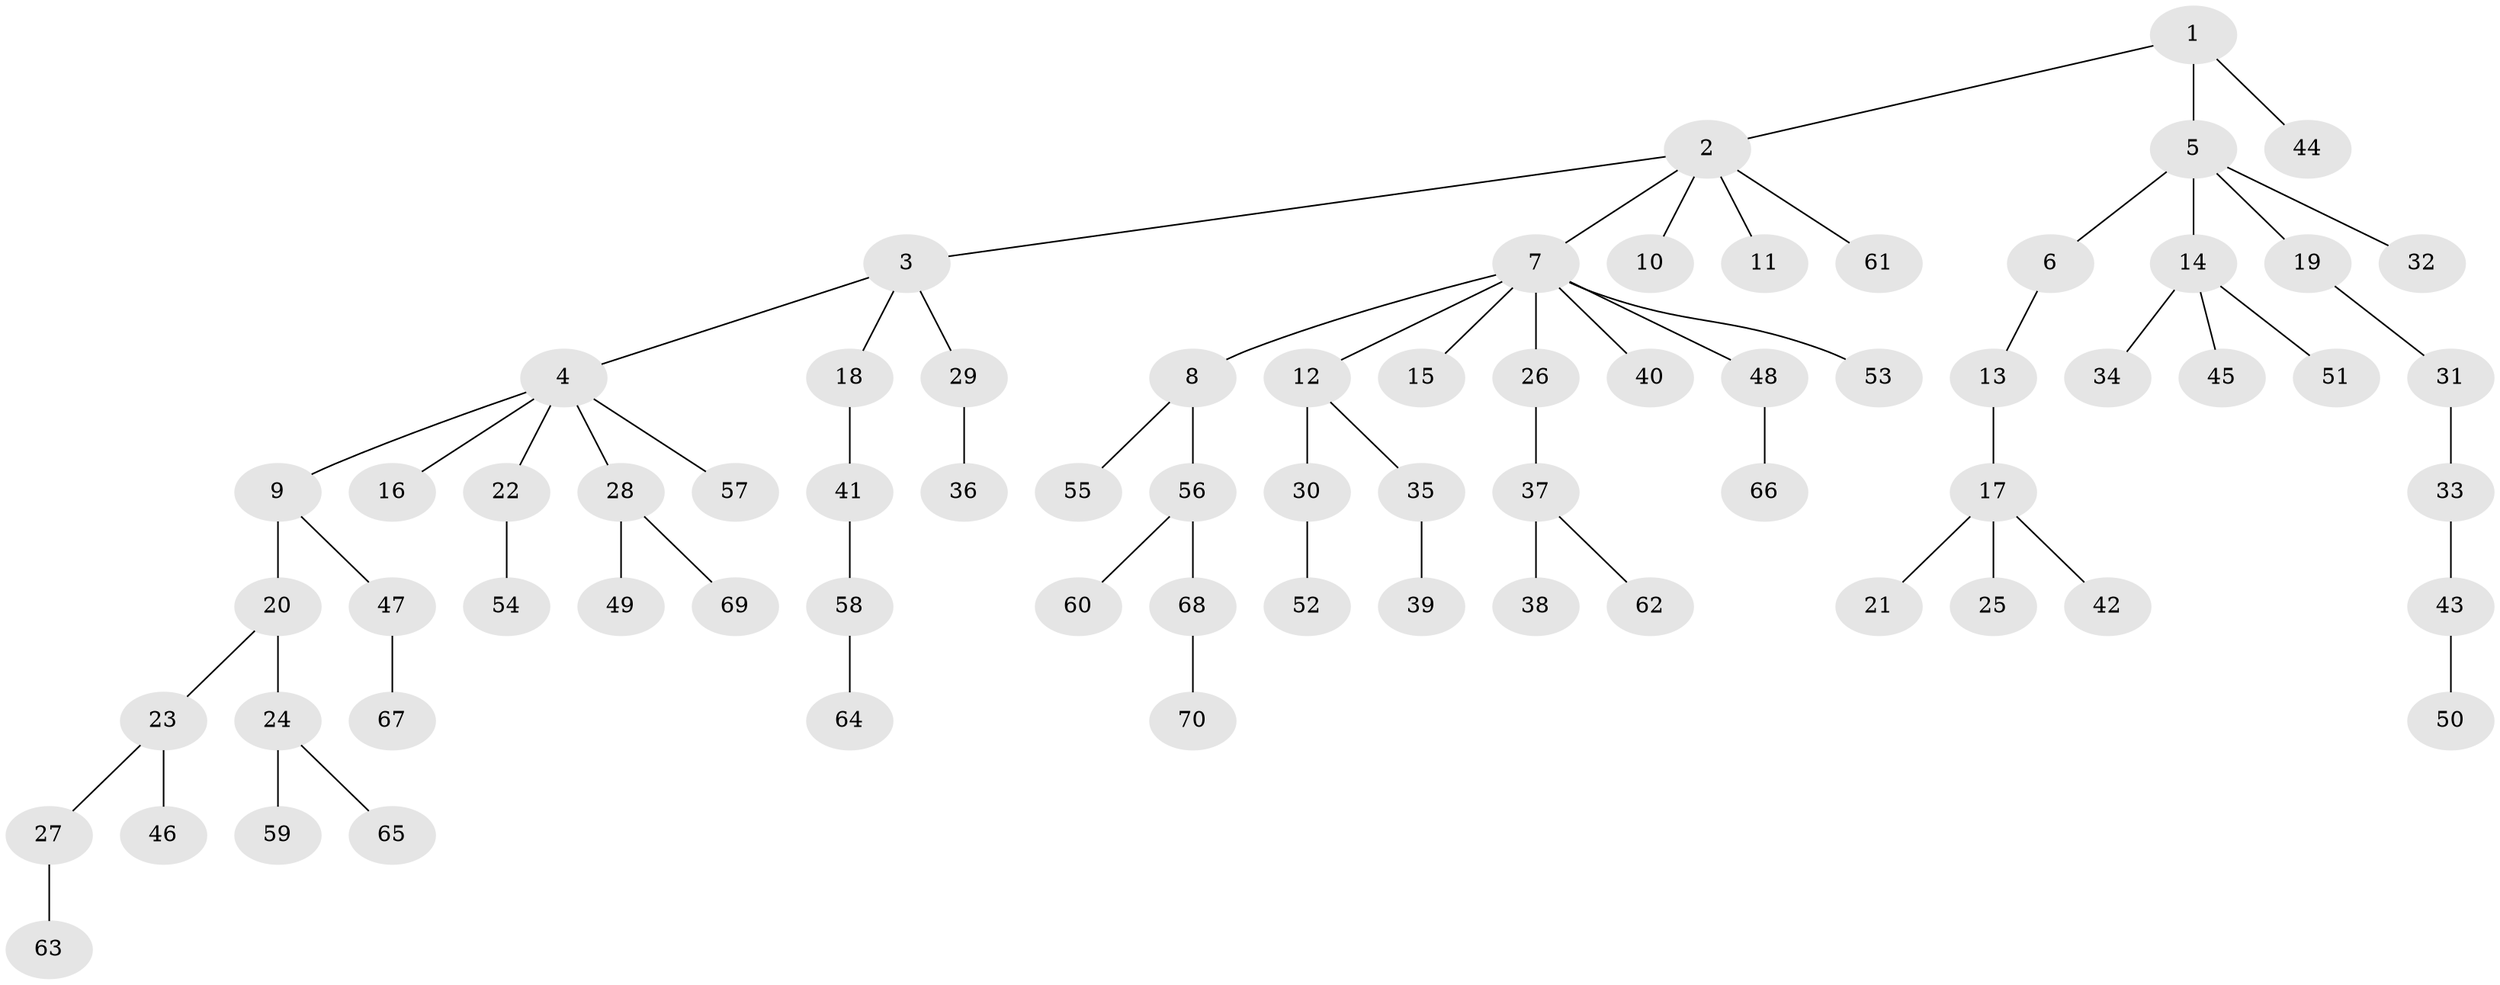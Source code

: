 // Generated by graph-tools (version 1.1) at 2025/50/03/09/25 03:50:16]
// undirected, 70 vertices, 69 edges
graph export_dot {
graph [start="1"]
  node [color=gray90,style=filled];
  1;
  2;
  3;
  4;
  5;
  6;
  7;
  8;
  9;
  10;
  11;
  12;
  13;
  14;
  15;
  16;
  17;
  18;
  19;
  20;
  21;
  22;
  23;
  24;
  25;
  26;
  27;
  28;
  29;
  30;
  31;
  32;
  33;
  34;
  35;
  36;
  37;
  38;
  39;
  40;
  41;
  42;
  43;
  44;
  45;
  46;
  47;
  48;
  49;
  50;
  51;
  52;
  53;
  54;
  55;
  56;
  57;
  58;
  59;
  60;
  61;
  62;
  63;
  64;
  65;
  66;
  67;
  68;
  69;
  70;
  1 -- 2;
  1 -- 5;
  1 -- 44;
  2 -- 3;
  2 -- 7;
  2 -- 10;
  2 -- 11;
  2 -- 61;
  3 -- 4;
  3 -- 18;
  3 -- 29;
  4 -- 9;
  4 -- 16;
  4 -- 22;
  4 -- 28;
  4 -- 57;
  5 -- 6;
  5 -- 14;
  5 -- 19;
  5 -- 32;
  6 -- 13;
  7 -- 8;
  7 -- 12;
  7 -- 15;
  7 -- 26;
  7 -- 40;
  7 -- 48;
  7 -- 53;
  8 -- 55;
  8 -- 56;
  9 -- 20;
  9 -- 47;
  12 -- 30;
  12 -- 35;
  13 -- 17;
  14 -- 34;
  14 -- 45;
  14 -- 51;
  17 -- 21;
  17 -- 25;
  17 -- 42;
  18 -- 41;
  19 -- 31;
  20 -- 23;
  20 -- 24;
  22 -- 54;
  23 -- 27;
  23 -- 46;
  24 -- 59;
  24 -- 65;
  26 -- 37;
  27 -- 63;
  28 -- 49;
  28 -- 69;
  29 -- 36;
  30 -- 52;
  31 -- 33;
  33 -- 43;
  35 -- 39;
  37 -- 38;
  37 -- 62;
  41 -- 58;
  43 -- 50;
  47 -- 67;
  48 -- 66;
  56 -- 60;
  56 -- 68;
  58 -- 64;
  68 -- 70;
}
